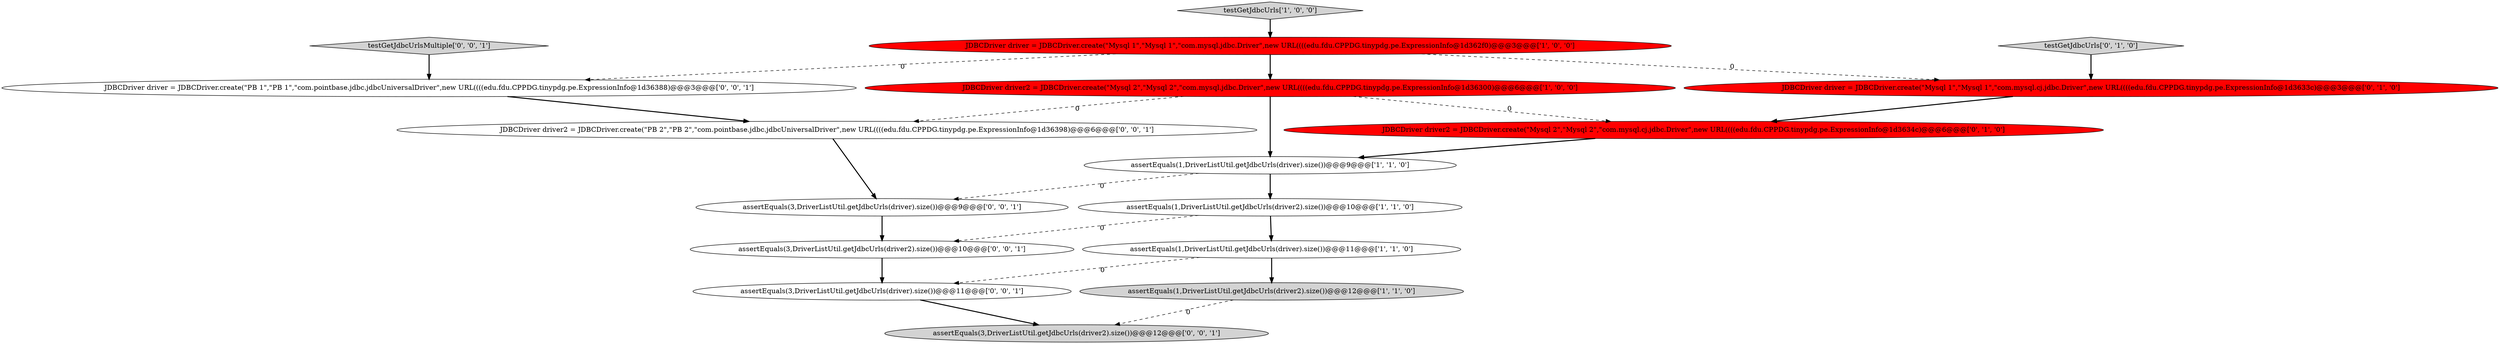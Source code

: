 digraph {
6 [style = filled, label = "testGetJdbcUrls['1', '0', '0']", fillcolor = lightgray, shape = diamond image = "AAA0AAABBB1BBB"];
3 [style = filled, label = "assertEquals(1,DriverListUtil.getJdbcUrls(driver).size())@@@9@@@['1', '1', '0']", fillcolor = white, shape = ellipse image = "AAA0AAABBB1BBB"];
2 [style = filled, label = "assertEquals(1,DriverListUtil.getJdbcUrls(driver2).size())@@@10@@@['1', '1', '0']", fillcolor = white, shape = ellipse image = "AAA0AAABBB1BBB"];
8 [style = filled, label = "JDBCDriver driver = JDBCDriver.create(\"Mysql 1\",\"Mysql 1\",\"com.mysql.cj.jdbc.Driver\",new URL((((edu.fdu.CPPDG.tinypdg.pe.ExpressionInfo@1d3633c)@@@3@@@['0', '1', '0']", fillcolor = red, shape = ellipse image = "AAA1AAABBB2BBB"];
1 [style = filled, label = "JDBCDriver driver2 = JDBCDriver.create(\"Mysql 2\",\"Mysql 2\",\"com.mysql.jdbc.Driver\",new URL((((edu.fdu.CPPDG.tinypdg.pe.ExpressionInfo@1d36300)@@@6@@@['1', '0', '0']", fillcolor = red, shape = ellipse image = "AAA1AAABBB1BBB"];
9 [style = filled, label = "JDBCDriver driver2 = JDBCDriver.create(\"Mysql 2\",\"Mysql 2\",\"com.mysql.cj.jdbc.Driver\",new URL((((edu.fdu.CPPDG.tinypdg.pe.ExpressionInfo@1d3634c)@@@6@@@['0', '1', '0']", fillcolor = red, shape = ellipse image = "AAA1AAABBB2BBB"];
5 [style = filled, label = "assertEquals(1,DriverListUtil.getJdbcUrls(driver).size())@@@11@@@['1', '1', '0']", fillcolor = white, shape = ellipse image = "AAA0AAABBB1BBB"];
13 [style = filled, label = "assertEquals(3,DriverListUtil.getJdbcUrls(driver).size())@@@11@@@['0', '0', '1']", fillcolor = white, shape = ellipse image = "AAA0AAABBB3BBB"];
10 [style = filled, label = "JDBCDriver driver = JDBCDriver.create(\"PB 1\",\"PB 1\",\"com.pointbase.jdbc.jdbcUniversalDriver\",new URL((((edu.fdu.CPPDG.tinypdg.pe.ExpressionInfo@1d36388)@@@3@@@['0', '0', '1']", fillcolor = white, shape = ellipse image = "AAA0AAABBB3BBB"];
14 [style = filled, label = "assertEquals(3,DriverListUtil.getJdbcUrls(driver).size())@@@9@@@['0', '0', '1']", fillcolor = white, shape = ellipse image = "AAA0AAABBB3BBB"];
0 [style = filled, label = "JDBCDriver driver = JDBCDriver.create(\"Mysql 1\",\"Mysql 1\",\"com.mysql.jdbc.Driver\",new URL((((edu.fdu.CPPDG.tinypdg.pe.ExpressionInfo@1d362f0)@@@3@@@['1', '0', '0']", fillcolor = red, shape = ellipse image = "AAA1AAABBB1BBB"];
16 [style = filled, label = "testGetJdbcUrlsMultiple['0', '0', '1']", fillcolor = lightgray, shape = diamond image = "AAA0AAABBB3BBB"];
15 [style = filled, label = "assertEquals(3,DriverListUtil.getJdbcUrls(driver2).size())@@@10@@@['0', '0', '1']", fillcolor = white, shape = ellipse image = "AAA0AAABBB3BBB"];
7 [style = filled, label = "testGetJdbcUrls['0', '1', '0']", fillcolor = lightgray, shape = diamond image = "AAA0AAABBB2BBB"];
4 [style = filled, label = "assertEquals(1,DriverListUtil.getJdbcUrls(driver2).size())@@@12@@@['1', '1', '0']", fillcolor = lightgray, shape = ellipse image = "AAA0AAABBB1BBB"];
12 [style = filled, label = "assertEquals(3,DriverListUtil.getJdbcUrls(driver2).size())@@@12@@@['0', '0', '1']", fillcolor = lightgray, shape = ellipse image = "AAA0AAABBB3BBB"];
11 [style = filled, label = "JDBCDriver driver2 = JDBCDriver.create(\"PB 2\",\"PB 2\",\"com.pointbase.jdbc.jdbcUniversalDriver\",new URL((((edu.fdu.CPPDG.tinypdg.pe.ExpressionInfo@1d36398)@@@6@@@['0', '0', '1']", fillcolor = white, shape = ellipse image = "AAA0AAABBB3BBB"];
5->13 [style = dashed, label="0"];
15->13 [style = bold, label=""];
11->14 [style = bold, label=""];
16->10 [style = bold, label=""];
1->3 [style = bold, label=""];
1->9 [style = dashed, label="0"];
6->0 [style = bold, label=""];
7->8 [style = bold, label=""];
0->10 [style = dashed, label="0"];
4->12 [style = dashed, label="0"];
2->15 [style = dashed, label="0"];
13->12 [style = bold, label=""];
3->2 [style = bold, label=""];
1->11 [style = dashed, label="0"];
0->1 [style = bold, label=""];
5->4 [style = bold, label=""];
8->9 [style = bold, label=""];
9->3 [style = bold, label=""];
0->8 [style = dashed, label="0"];
14->15 [style = bold, label=""];
3->14 [style = dashed, label="0"];
2->5 [style = bold, label=""];
10->11 [style = bold, label=""];
}
